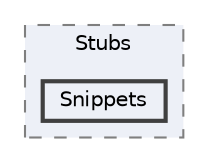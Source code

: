 digraph "app/Services/DataStubs/Stubs/Snippets"
{
 // LATEX_PDF_SIZE
  bgcolor="transparent";
  edge [fontname=Helvetica,fontsize=10,labelfontname=Helvetica,labelfontsize=10];
  node [fontname=Helvetica,fontsize=10,shape=box,height=0.2,width=0.4];
  compound=true
  subgraph clusterdir_60532aa41268e8b99072a079e263f07c {
    graph [ bgcolor="#edf0f7", pencolor="grey50", label="Stubs", fontname=Helvetica,fontsize=10 style="filled,dashed", URL="dir_60532aa41268e8b99072a079e263f07c.html",tooltip=""]
  dir_5b6ac2dbf11fbb03b007d1691438709f [label="Snippets", fillcolor="#edf0f7", color="grey25", style="filled,bold", URL="dir_5b6ac2dbf11fbb03b007d1691438709f.html",tooltip=""];
  }
}

